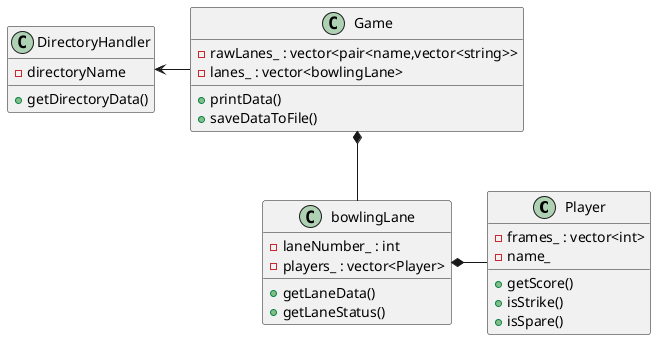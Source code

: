 @startuml bowling-project

class Player{
    -frames_ : vector<int>
    -name_
    +getScore()
    +isStrike()
    +isSpare()
}

class bowlingLane{
    -laneNumber_ : int
    -players_ : vector<Player>
    +getLaneData()
    +getLaneStatus()
}

class Game{
    -rawLanes_ : vector<pair<name,vector<string>>
    -lanes_ : vector<bowlingLane>
    +printData()
    +saveDataToFile()
}


class DirectoryHandler{
    -directoryName
    +getDirectoryData()
}

Game *-down- bowlingLane
bowlingLane *- Player


Game -left-> DirectoryHandler

@enduml
